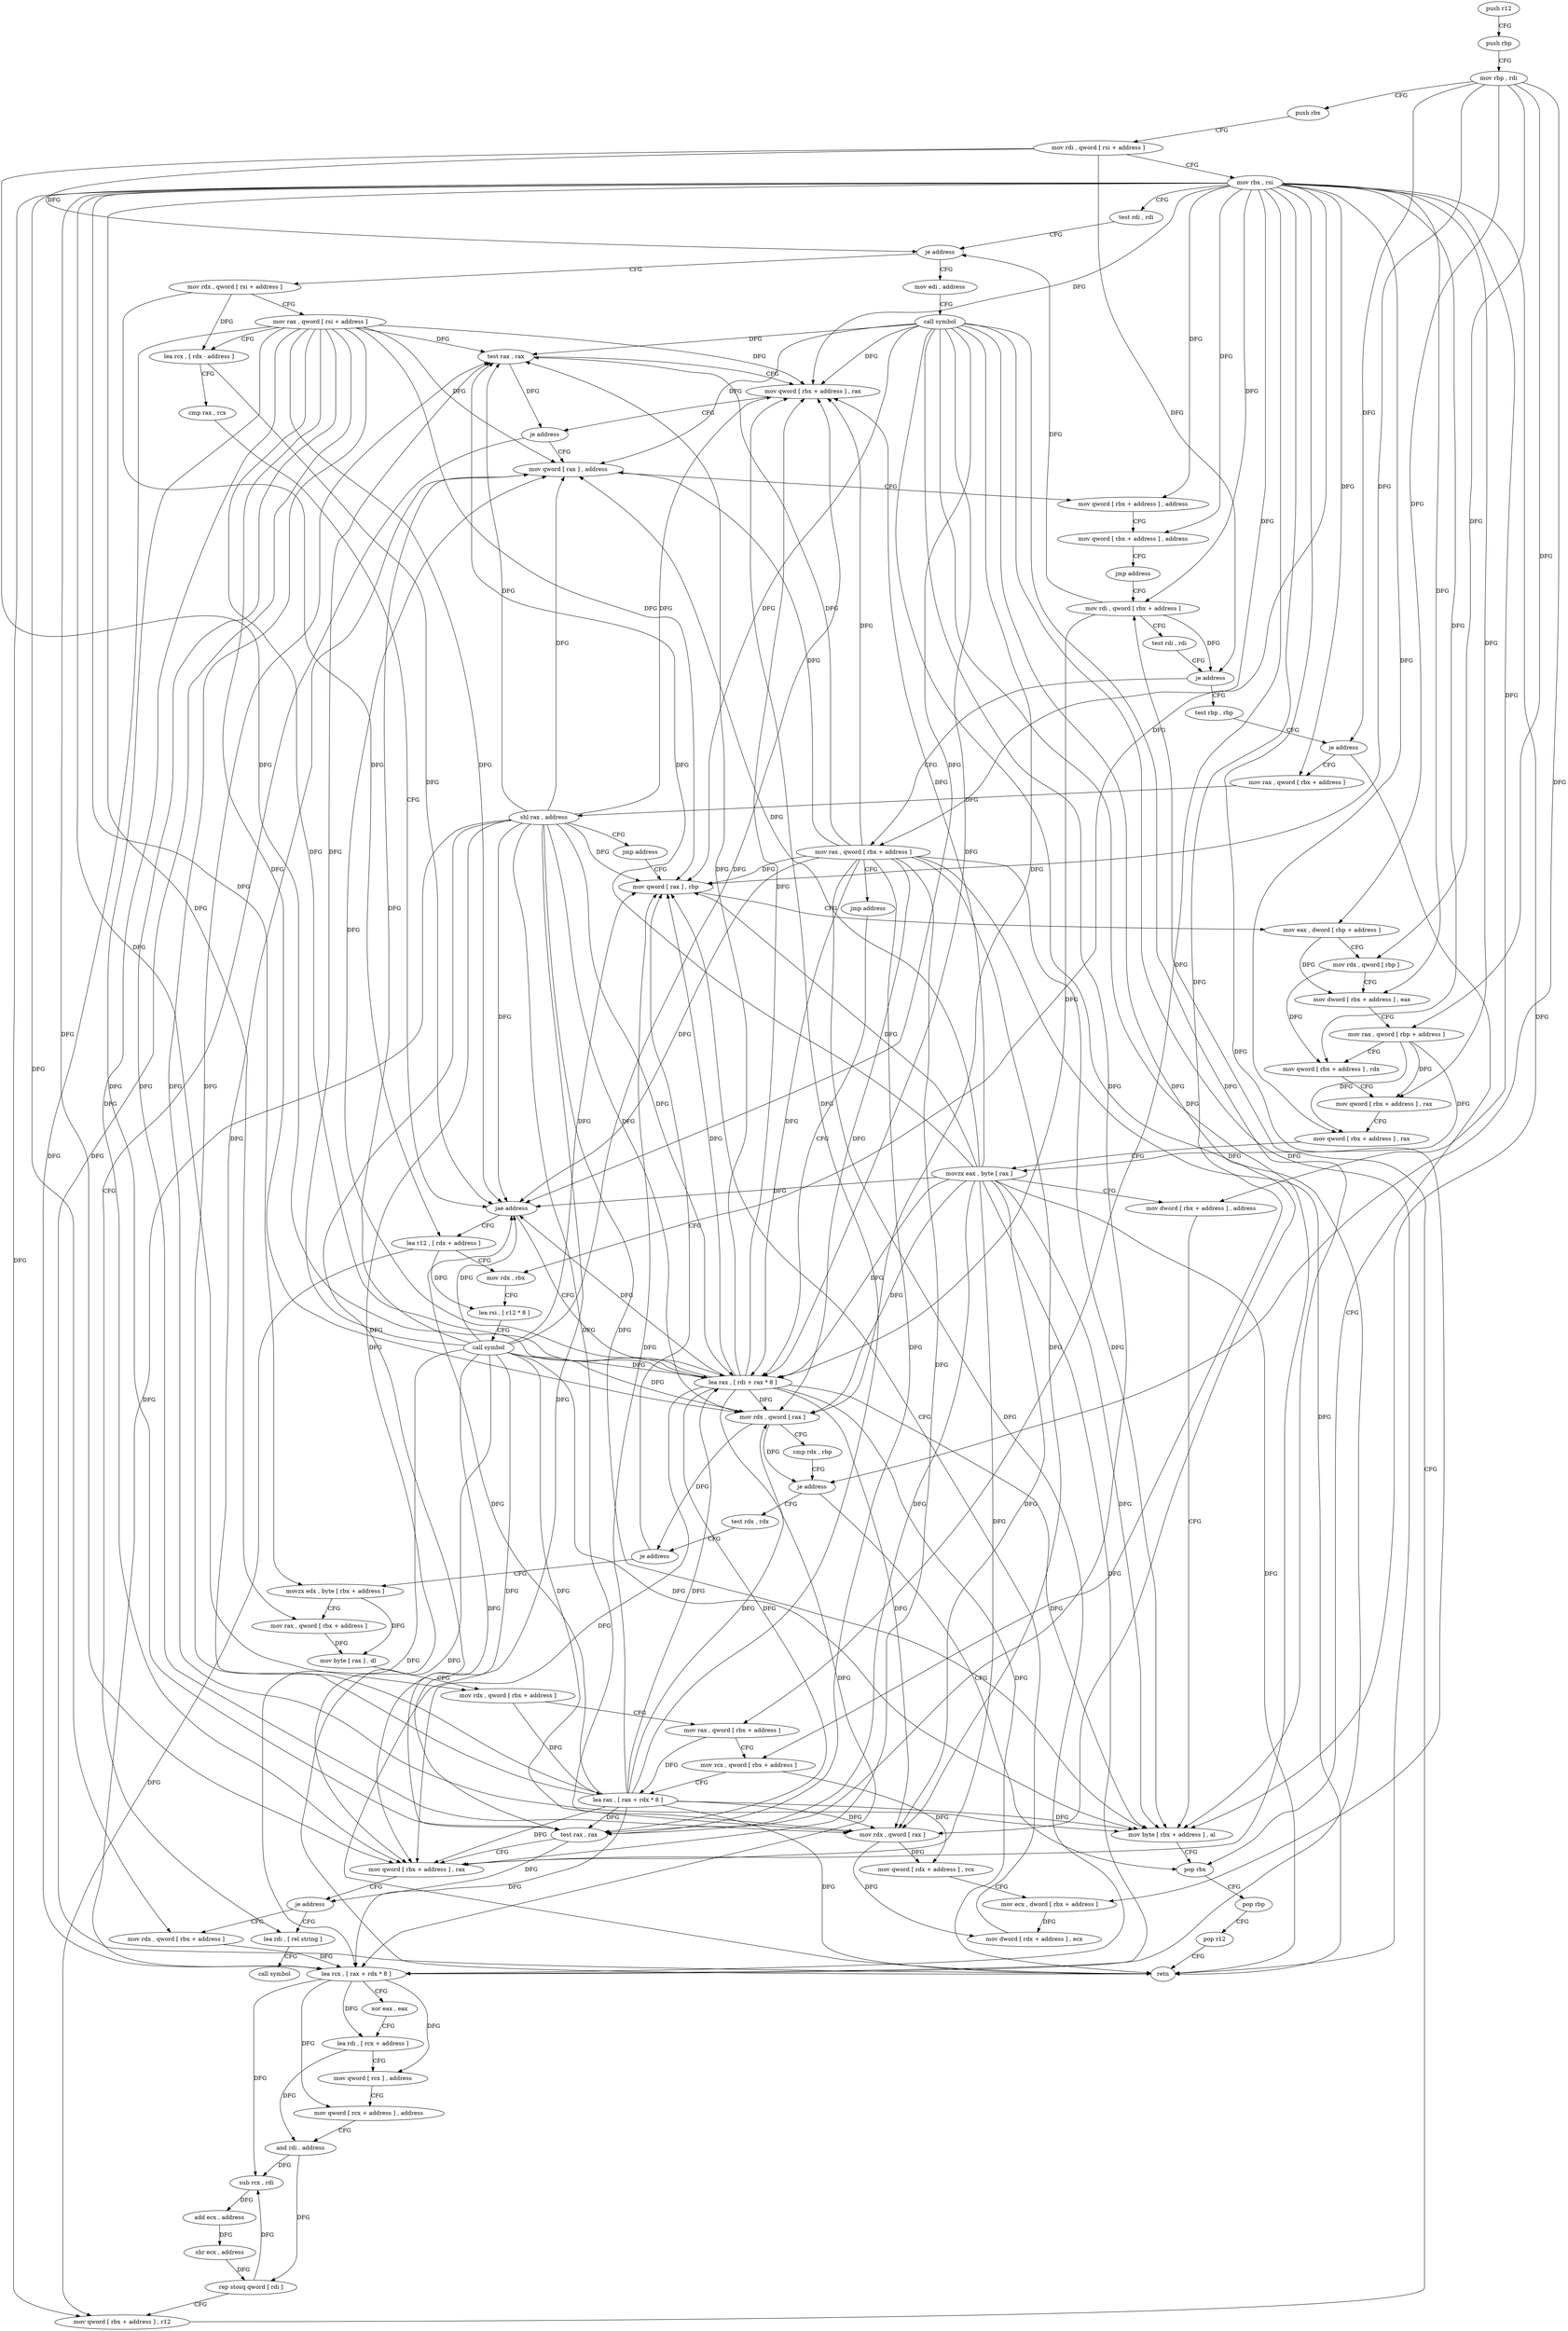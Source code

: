 digraph "func" {
"134592" [label = "push r12" ]
"134594" [label = "push rbp" ]
"134595" [label = "mov rbp , rdi" ]
"134598" [label = "push rbx" ]
"134599" [label = "mov rdi , qword [ rsi + address ]" ]
"134603" [label = "mov rbx , rsi" ]
"134606" [label = "test rdi , rdi" ]
"134609" [label = "je address" ]
"134872" [label = "mov edi , address" ]
"134615" [label = "mov rdx , qword [ rsi + address ]" ]
"134877" [label = "call symbol" ]
"134882" [label = "test rax , rax" ]
"134885" [label = "mov qword [ rbx + address ] , rax" ]
"134889" [label = "je address" ]
"134916" [label = "lea rdi , [ rel string ]" ]
"134891" [label = "mov qword [ rax ] , address" ]
"134619" [label = "mov rax , qword [ rsi + address ]" ]
"134623" [label = "lea rcx , [ rdx - address ]" ]
"134627" [label = "cmp rax , rcx" ]
"134630" [label = "jae address" ]
"134744" [label = "lea r12 , [ rdx + address ]" ]
"134632" [label = "lea rax , [ rdi + rax * 8 ]" ]
"134923" [label = "call symbol" ]
"134898" [label = "mov qword [ rbx + address ] , address" ]
"134906" [label = "mov qword [ rbx + address ] , address" ]
"134914" [label = "jmp address" ]
"134826" [label = "mov rdi , qword [ rbx + address ]" ]
"134748" [label = "mov rdx , rbx" ]
"134751" [label = "lea rsi , [ r12 * 8 ]" ]
"134759" [label = "call symbol" ]
"134764" [label = "test rax , rax" ]
"134767" [label = "mov qword [ rbx + address ] , rax" ]
"134771" [label = "je address" ]
"134777" [label = "mov rdx , qword [ rbx + address ]" ]
"134636" [label = "mov rdx , qword [ rax ]" ]
"134639" [label = "cmp rdx , rbp" ]
"134642" [label = "je address" ]
"134733" [label = "pop rbx" ]
"134644" [label = "test rdx , rdx" ]
"134830" [label = "test rdi , rdi" ]
"134833" [label = "je address" ]
"134848" [label = "test rbp , rbp" ]
"134835" [label = "mov rax , qword [ rbx + address ]" ]
"134781" [label = "lea rcx , [ rax + rdx * 8 ]" ]
"134785" [label = "xor eax , eax" ]
"134787" [label = "lea rdi , [ rcx + address ]" ]
"134791" [label = "mov qword [ rcx ] , address" ]
"134798" [label = "mov qword [ rcx + address ] , address" ]
"134806" [label = "and rdi , address" ]
"134810" [label = "sub rcx , rdi" ]
"134813" [label = "add ecx , address" ]
"134816" [label = "shr ecx , address" ]
"134819" [label = "rep stosq qword [ rdi ]" ]
"134822" [label = "mov qword [ rbx + address ] , r12" ]
"134734" [label = "pop rbp" ]
"134735" [label = "pop r12" ]
"134737" [label = "retn" ]
"134647" [label = "je address" ]
"134688" [label = "mov qword [ rax ] , rbp" ]
"134649" [label = "movzx edx , byte [ rbx + address ]" ]
"134851" [label = "je address" ]
"134853" [label = "mov rax , qword [ rbx + address ]" ]
"134839" [label = "jmp address" ]
"134691" [label = "mov eax , dword [ rbp + address ]" ]
"134694" [label = "mov rdx , qword [ rbp ]" ]
"134698" [label = "mov dword [ rbx + address ] , eax" ]
"134701" [label = "mov rax , qword [ rbp + address ]" ]
"134705" [label = "mov qword [ rbx + address ] , rdx" ]
"134709" [label = "mov qword [ rbx + address ] , rax" ]
"134713" [label = "mov qword [ rbx + address ] , rax" ]
"134720" [label = "movzx eax , byte [ rax ]" ]
"134723" [label = "mov dword [ rbx + address ] , address" ]
"134730" [label = "mov byte [ rbx + address ] , al" ]
"134653" [label = "mov rax , qword [ rbx + address ]" ]
"134657" [label = "mov byte [ rax ] , dl" ]
"134659" [label = "mov rdx , qword [ rbx + address ]" ]
"134663" [label = "mov rax , qword [ rbx + address ]" ]
"134667" [label = "mov rcx , qword [ rbx + address ]" ]
"134671" [label = "lea rax , [ rax + rdx * 8 ]" ]
"134675" [label = "mov rdx , qword [ rax ]" ]
"134678" [label = "mov qword [ rdx + address ] , rcx" ]
"134682" [label = "mov ecx , dword [ rbx + address ]" ]
"134685" [label = "mov dword [ rdx + address ] , ecx" ]
"134857" [label = "shl rax , address" ]
"134861" [label = "jmp address" ]
"134592" -> "134594" [ label = "CFG" ]
"134594" -> "134595" [ label = "CFG" ]
"134595" -> "134598" [ label = "CFG" ]
"134595" -> "134642" [ label = "DFG" ]
"134595" -> "134851" [ label = "DFG" ]
"134595" -> "134688" [ label = "DFG" ]
"134595" -> "134691" [ label = "DFG" ]
"134595" -> "134694" [ label = "DFG" ]
"134595" -> "134701" [ label = "DFG" ]
"134598" -> "134599" [ label = "CFG" ]
"134599" -> "134603" [ label = "CFG" ]
"134599" -> "134609" [ label = "DFG" ]
"134599" -> "134632" [ label = "DFG" ]
"134599" -> "134833" [ label = "DFG" ]
"134603" -> "134606" [ label = "CFG" ]
"134603" -> "134885" [ label = "DFG" ]
"134603" -> "134898" [ label = "DFG" ]
"134603" -> "134906" [ label = "DFG" ]
"134603" -> "134748" [ label = "DFG" ]
"134603" -> "134767" [ label = "DFG" ]
"134603" -> "134826" [ label = "DFG" ]
"134603" -> "134777" [ label = "DFG" ]
"134603" -> "134835" [ label = "DFG" ]
"134603" -> "134698" [ label = "DFG" ]
"134603" -> "134705" [ label = "DFG" ]
"134603" -> "134709" [ label = "DFG" ]
"134603" -> "134713" [ label = "DFG" ]
"134603" -> "134723" [ label = "DFG" ]
"134603" -> "134730" [ label = "DFG" ]
"134603" -> "134649" [ label = "DFG" ]
"134603" -> "134653" [ label = "DFG" ]
"134603" -> "134659" [ label = "DFG" ]
"134603" -> "134663" [ label = "DFG" ]
"134603" -> "134667" [ label = "DFG" ]
"134603" -> "134682" [ label = "DFG" ]
"134603" -> "134853" [ label = "DFG" ]
"134603" -> "134822" [ label = "DFG" ]
"134606" -> "134609" [ label = "CFG" ]
"134609" -> "134872" [ label = "CFG" ]
"134609" -> "134615" [ label = "CFG" ]
"134872" -> "134877" [ label = "CFG" ]
"134615" -> "134619" [ label = "CFG" ]
"134615" -> "134623" [ label = "DFG" ]
"134615" -> "134744" [ label = "DFG" ]
"134877" -> "134882" [ label = "DFG" ]
"134877" -> "134885" [ label = "DFG" ]
"134877" -> "134630" [ label = "DFG" ]
"134877" -> "134891" [ label = "DFG" ]
"134877" -> "134764" [ label = "DFG" ]
"134877" -> "134767" [ label = "DFG" ]
"134877" -> "134632" [ label = "DFG" ]
"134877" -> "134636" [ label = "DFG" ]
"134877" -> "134781" [ label = "DFG" ]
"134877" -> "134737" [ label = "DFG" ]
"134877" -> "134688" [ label = "DFG" ]
"134877" -> "134730" [ label = "DFG" ]
"134877" -> "134675" [ label = "DFG" ]
"134882" -> "134885" [ label = "CFG" ]
"134882" -> "134889" [ label = "DFG" ]
"134885" -> "134889" [ label = "CFG" ]
"134889" -> "134916" [ label = "CFG" ]
"134889" -> "134891" [ label = "CFG" ]
"134916" -> "134923" [ label = "CFG" ]
"134891" -> "134898" [ label = "CFG" ]
"134619" -> "134623" [ label = "CFG" ]
"134619" -> "134882" [ label = "DFG" ]
"134619" -> "134885" [ label = "DFG" ]
"134619" -> "134630" [ label = "DFG" ]
"134619" -> "134891" [ label = "DFG" ]
"134619" -> "134764" [ label = "DFG" ]
"134619" -> "134767" [ label = "DFG" ]
"134619" -> "134632" [ label = "DFG" ]
"134619" -> "134636" [ label = "DFG" ]
"134619" -> "134781" [ label = "DFG" ]
"134619" -> "134737" [ label = "DFG" ]
"134619" -> "134688" [ label = "DFG" ]
"134619" -> "134730" [ label = "DFG" ]
"134619" -> "134675" [ label = "DFG" ]
"134623" -> "134627" [ label = "CFG" ]
"134623" -> "134630" [ label = "DFG" ]
"134627" -> "134630" [ label = "CFG" ]
"134630" -> "134744" [ label = "CFG" ]
"134630" -> "134632" [ label = "CFG" ]
"134744" -> "134748" [ label = "CFG" ]
"134744" -> "134751" [ label = "DFG" ]
"134744" -> "134822" [ label = "DFG" ]
"134632" -> "134636" [ label = "DFG" ]
"134632" -> "134882" [ label = "DFG" ]
"134632" -> "134885" [ label = "DFG" ]
"134632" -> "134891" [ label = "DFG" ]
"134632" -> "134764" [ label = "DFG" ]
"134632" -> "134767" [ label = "DFG" ]
"134632" -> "134630" [ label = "DFG" ]
"134632" -> "134781" [ label = "DFG" ]
"134632" -> "134737" [ label = "DFG" ]
"134632" -> "134688" [ label = "DFG" ]
"134632" -> "134730" [ label = "DFG" ]
"134632" -> "134675" [ label = "DFG" ]
"134898" -> "134906" [ label = "CFG" ]
"134906" -> "134914" [ label = "CFG" ]
"134914" -> "134826" [ label = "CFG" ]
"134826" -> "134830" [ label = "CFG" ]
"134826" -> "134609" [ label = "DFG" ]
"134826" -> "134632" [ label = "DFG" ]
"134826" -> "134833" [ label = "DFG" ]
"134748" -> "134751" [ label = "CFG" ]
"134751" -> "134759" [ label = "CFG" ]
"134759" -> "134764" [ label = "DFG" ]
"134759" -> "134882" [ label = "DFG" ]
"134759" -> "134885" [ label = "DFG" ]
"134759" -> "134891" [ label = "DFG" ]
"134759" -> "134630" [ label = "DFG" ]
"134759" -> "134767" [ label = "DFG" ]
"134759" -> "134632" [ label = "DFG" ]
"134759" -> "134636" [ label = "DFG" ]
"134759" -> "134781" [ label = "DFG" ]
"134759" -> "134737" [ label = "DFG" ]
"134759" -> "134688" [ label = "DFG" ]
"134759" -> "134730" [ label = "DFG" ]
"134759" -> "134675" [ label = "DFG" ]
"134764" -> "134767" [ label = "CFG" ]
"134764" -> "134771" [ label = "DFG" ]
"134767" -> "134771" [ label = "CFG" ]
"134771" -> "134916" [ label = "CFG" ]
"134771" -> "134777" [ label = "CFG" ]
"134777" -> "134781" [ label = "DFG" ]
"134636" -> "134639" [ label = "CFG" ]
"134636" -> "134642" [ label = "DFG" ]
"134636" -> "134647" [ label = "DFG" ]
"134639" -> "134642" [ label = "CFG" ]
"134642" -> "134733" [ label = "CFG" ]
"134642" -> "134644" [ label = "CFG" ]
"134733" -> "134734" [ label = "CFG" ]
"134644" -> "134647" [ label = "CFG" ]
"134830" -> "134833" [ label = "CFG" ]
"134833" -> "134848" [ label = "CFG" ]
"134833" -> "134835" [ label = "CFG" ]
"134848" -> "134851" [ label = "CFG" ]
"134835" -> "134839" [ label = "CFG" ]
"134835" -> "134882" [ label = "DFG" ]
"134835" -> "134885" [ label = "DFG" ]
"134835" -> "134891" [ label = "DFG" ]
"134835" -> "134764" [ label = "DFG" ]
"134835" -> "134767" [ label = "DFG" ]
"134835" -> "134632" [ label = "DFG" ]
"134835" -> "134636" [ label = "DFG" ]
"134835" -> "134630" [ label = "DFG" ]
"134835" -> "134781" [ label = "DFG" ]
"134835" -> "134737" [ label = "DFG" ]
"134835" -> "134688" [ label = "DFG" ]
"134835" -> "134730" [ label = "DFG" ]
"134835" -> "134675" [ label = "DFG" ]
"134781" -> "134785" [ label = "CFG" ]
"134781" -> "134787" [ label = "DFG" ]
"134781" -> "134791" [ label = "DFG" ]
"134781" -> "134798" [ label = "DFG" ]
"134781" -> "134810" [ label = "DFG" ]
"134785" -> "134787" [ label = "CFG" ]
"134787" -> "134791" [ label = "CFG" ]
"134787" -> "134806" [ label = "DFG" ]
"134791" -> "134798" [ label = "CFG" ]
"134798" -> "134806" [ label = "CFG" ]
"134806" -> "134810" [ label = "DFG" ]
"134806" -> "134819" [ label = "DFG" ]
"134810" -> "134813" [ label = "DFG" ]
"134813" -> "134816" [ label = "DFG" ]
"134816" -> "134819" [ label = "DFG" ]
"134819" -> "134822" [ label = "CFG" ]
"134819" -> "134810" [ label = "DFG" ]
"134822" -> "134826" [ label = "CFG" ]
"134734" -> "134735" [ label = "CFG" ]
"134735" -> "134737" [ label = "CFG" ]
"134647" -> "134688" [ label = "CFG" ]
"134647" -> "134649" [ label = "CFG" ]
"134688" -> "134691" [ label = "CFG" ]
"134649" -> "134653" [ label = "CFG" ]
"134649" -> "134657" [ label = "DFG" ]
"134851" -> "134733" [ label = "CFG" ]
"134851" -> "134853" [ label = "CFG" ]
"134853" -> "134857" [ label = "DFG" ]
"134839" -> "134632" [ label = "CFG" ]
"134691" -> "134694" [ label = "CFG" ]
"134691" -> "134698" [ label = "DFG" ]
"134694" -> "134698" [ label = "CFG" ]
"134694" -> "134705" [ label = "DFG" ]
"134698" -> "134701" [ label = "CFG" ]
"134701" -> "134705" [ label = "CFG" ]
"134701" -> "134709" [ label = "DFG" ]
"134701" -> "134713" [ label = "DFG" ]
"134701" -> "134720" [ label = "DFG" ]
"134705" -> "134709" [ label = "CFG" ]
"134709" -> "134713" [ label = "CFG" ]
"134713" -> "134720" [ label = "CFG" ]
"134720" -> "134723" [ label = "CFG" ]
"134720" -> "134882" [ label = "DFG" ]
"134720" -> "134885" [ label = "DFG" ]
"134720" -> "134891" [ label = "DFG" ]
"134720" -> "134764" [ label = "DFG" ]
"134720" -> "134767" [ label = "DFG" ]
"134720" -> "134632" [ label = "DFG" ]
"134720" -> "134636" [ label = "DFG" ]
"134720" -> "134630" [ label = "DFG" ]
"134720" -> "134781" [ label = "DFG" ]
"134720" -> "134737" [ label = "DFG" ]
"134720" -> "134688" [ label = "DFG" ]
"134720" -> "134730" [ label = "DFG" ]
"134720" -> "134675" [ label = "DFG" ]
"134723" -> "134730" [ label = "CFG" ]
"134730" -> "134733" [ label = "CFG" ]
"134653" -> "134657" [ label = "DFG" ]
"134657" -> "134659" [ label = "CFG" ]
"134659" -> "134663" [ label = "CFG" ]
"134659" -> "134671" [ label = "DFG" ]
"134663" -> "134667" [ label = "CFG" ]
"134663" -> "134671" [ label = "DFG" ]
"134667" -> "134671" [ label = "CFG" ]
"134667" -> "134678" [ label = "DFG" ]
"134671" -> "134675" [ label = "DFG" ]
"134671" -> "134882" [ label = "DFG" ]
"134671" -> "134885" [ label = "DFG" ]
"134671" -> "134891" [ label = "DFG" ]
"134671" -> "134764" [ label = "DFG" ]
"134671" -> "134767" [ label = "DFG" ]
"134671" -> "134632" [ label = "DFG" ]
"134671" -> "134636" [ label = "DFG" ]
"134671" -> "134730" [ label = "DFG" ]
"134671" -> "134630" [ label = "DFG" ]
"134671" -> "134781" [ label = "DFG" ]
"134671" -> "134737" [ label = "DFG" ]
"134671" -> "134688" [ label = "DFG" ]
"134675" -> "134678" [ label = "DFG" ]
"134675" -> "134685" [ label = "DFG" ]
"134678" -> "134682" [ label = "CFG" ]
"134682" -> "134685" [ label = "DFG" ]
"134685" -> "134688" [ label = "CFG" ]
"134857" -> "134861" [ label = "CFG" ]
"134857" -> "134882" [ label = "DFG" ]
"134857" -> "134885" [ label = "DFG" ]
"134857" -> "134891" [ label = "DFG" ]
"134857" -> "134764" [ label = "DFG" ]
"134857" -> "134767" [ label = "DFG" ]
"134857" -> "134632" [ label = "DFG" ]
"134857" -> "134636" [ label = "DFG" ]
"134857" -> "134730" [ label = "DFG" ]
"134857" -> "134675" [ label = "DFG" ]
"134857" -> "134630" [ label = "DFG" ]
"134857" -> "134781" [ label = "DFG" ]
"134857" -> "134737" [ label = "DFG" ]
"134857" -> "134688" [ label = "DFG" ]
"134861" -> "134688" [ label = "CFG" ]
}
